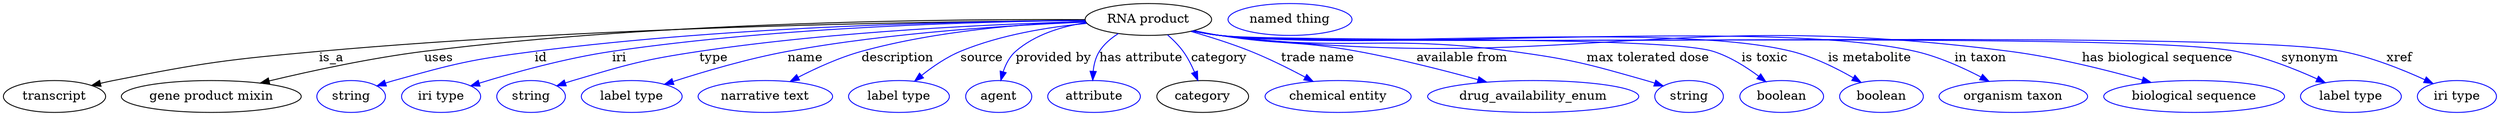 digraph {
	graph [bb="0,0,2794.4,123"];
	node [label="\N"];
	"RNA product"	[height=0.5,
		label="RNA product",
		pos="1285.2,105",
		width=1.9679];
	transcript	[height=0.5,
		pos="57.195,18",
		width=1.5887];
	"RNA product" -> transcript	[label=is_a,
		lp="368.19,61.5",
		pos="e,98.933,30.491 1214.4,103.85 1058.6,102.98 674.37,97.809 354.19,69 250.9,59.706 224.9,56.298 123.19,36 118.51,35.065 113.66,34.002 \
108.82,32.875"];
	"gene product mixin"	[height=0.5,
		pos="233.19,18",
		width=2.7984];
	"RNA product" -> "gene product mixin"	[label=uses,
		lp="487.69,61.5",
		pos="e,288.07,33.205 1214.1,104.85 1072.2,105.69 744.17,103.31 471.19,69 411.94,61.553 345.51,47.073 297.93,35.603"];
	id	[color=blue,
		height=0.5,
		label=string,
		pos="390.19,18",
		width=1.0652];
	"RNA product" -> id	[color=blue,
		label=id,
		lp="602.19,61.5",
		pos="e,419.19,29.966 1214.3,104.05 1089,103.33 820.01,98.147 595.19,69 524.48,59.833 506.84,55.278 438.19,36 435.09,35.128 431.89,34.158 \
428.69,33.138",
		style=solid];
	iri	[color=blue,
		height=0.5,
		label="iri type",
		pos="491.19,18",
		width=1.2277];
	"RNA product" -> iri	[color=blue,
		label=iri,
		lp="690.19,61.5",
		pos="e,524.21,29.992 1214.2,103.97 1101.1,103 873.06,97.295 682.19,69 630.37,61.317 572.35,44.986 534,33.071",
		style=solid];
	type	[color=blue,
		height=0.5,
		label=string,
		pos="592.19,18",
		width=1.0652];
	"RNA product" -> type	[color=blue,
		label=type,
		lp="796.19,61.5",
		pos="e,620.85,29.968 1214.5,102.68 1116.5,100.04 934.01,92.177 780.19,69 716.55,59.411 700.9,54.31 639.19,36 636.29,35.139 633.31,34.197 \
630.32,33.212",
		style=solid];
	name	[color=blue,
		height=0.5,
		label="label type",
		pos="705.19,18",
		width=1.5707];
	"RNA product" -> name	[color=blue,
		label=name,
		lp="898.19,61.5",
		pos="e,741.81,31.852 1215.1,102.13 1133.6,99.001 995.17,90.716 878.19,69 834.55,60.897 786.1,46.402 751.6,35.098",
		style=solid];
	description	[color=blue,
		height=0.5,
		label="narrative text",
		pos="855.19,18",
		width=2.0943];
	"RNA product" -> description	[color=blue,
		label=description,
		lp="1001.7,61.5",
		pos="e,882.55,35.021 1214.7,103.1 1148.2,100.69 1046.3,92.935 961.19,69 937.01,62.199 911.51,50.33 891.57,39.863",
		style=solid];
	source	[color=blue,
		height=0.5,
		label="label type",
		pos="1005.2,18",
		width=1.5707];
	"RNA product" -> source	[color=blue,
		label=source,
		lp="1095.2,61.5",
		pos="e,1021.9,35.367 1215.8,101.15 1172.8,97.349 1117,88.665 1071.2,69 1056.1,62.508 1041.3,51.813 1029.5,41.977",
		style=solid];
	"provided by"	[color=blue,
		height=0.5,
		label=agent,
		pos="1117.2,18",
		width=1.0291];
	"RNA product" -> "provided by"	[color=blue,
		label="provided by",
		lp="1174.7,61.5",
		pos="e,1118.1,36.109 1223.2,96.228 1186.8,90.478 1145.5,81.473 1132.2,69 1125.8,63.014 1122.1,54.417 1120,46.035",
		style=solid];
	"has attribute"	[color=blue,
		height=0.5,
		label=attribute,
		pos="1224.2,18",
		width=1.4443];
	"RNA product" -> "has attribute"	[color=blue,
		label="has attribute",
		lp="1272.2,61.5",
		pos="e,1220.5,36.342 1247.3,89.659 1238.6,84.504 1230.3,77.733 1225.2,69 1221.3,62.31 1220,54.197 1219.9,46.47",
		style=solid];
	category	[height=0.5,
		pos="1345.2,18",
		width=1.4263];
	"RNA product" -> category	[color=blue,
		label=category,
		lp="1363.7,61.5",
		pos="e,1339.7,36.124 1306.1,87.577 1312.1,82.122 1318.4,75.713 1323.2,69 1328.3,61.869 1332.6,53.37 1336,45.42",
		style=solid];
	"trade name"	[color=blue,
		height=0.5,
		label="chemical entity",
		pos="1496.2,18",
		width=2.2748];
	"RNA product" -> "trade name"	[color=blue,
		label="trade name",
		lp="1473.2,61.5",
		pos="e,1468.4,35.019 1332.4,91.541 1353.2,85.542 1377.7,77.749 1399.2,69 1419.7,60.66 1441.6,49.537 1459.5,39.9",
		style=solid];
	"available from"	[color=blue,
		height=0.5,
		label=drug_availability_enum,
		pos="1714.2,18",
		width=3.2858];
	"RNA product" -> "available from"	[color=blue,
		label="available from",
		lp="1635.7,61.5",
		pos="e,1662.2,34.282 1336.1,92.308 1345.4,90.376 1355.1,88.513 1364.2,87 1432.2,75.739 1450.4,81.545 1518.2,69 1563.5,60.608 1613.9,47.676 \
1652.2,37.066",
		style=solid];
	"max tolerated dose"	[color=blue,
		height=0.5,
		label=string,
		pos="1889.2,18",
		width=1.0652];
	"RNA product" -> "max tolerated dose"	[color=blue,
		label="max tolerated dose",
		lp="1844.2,61.5",
		pos="e,1860.2,29.922 1334.7,92.101 1344.4,90.117 1354.6,88.288 1364.2,87 1508.5,67.63 1547,88.701 1691.2,69 1758.8,59.761 1775.6,54.764 \
1841.2,36 1844.3,35.113 1847.5,34.133 1850.7,33.106",
		style=solid];
	"is toxic"	[color=blue,
		height=0.5,
		label=boolean,
		pos="1992.2,18",
		width=1.2999];
	"RNA product" -> "is toxic"	[color=blue,
		label="is toxic",
		lp="1974.2,61.5",
		pos="e,1974.6,34.897 1334.3,92.015 1344.1,90.011 1354.4,88.198 1364.2,87 1425.2,79.503 1858.7,87.77 1917.2,69 1935.2,63.223 1952.9,51.75 \
1966.6,41.25",
		style=solid];
	"is metabolite"	[color=blue,
		height=0.5,
		label=boolean,
		pos="2104.2,18",
		width=1.2999];
	"RNA product" -> "is metabolite"	[color=blue,
		label="is metabolite",
		lp="2092.2,61.5",
		pos="e,2081.5,33.973 1334.3,91.98 1344.1,89.98 1354.4,88.176 1364.2,87 1505.4,69.962 1866.2,103.63 2004.2,69 2028.5,62.91 2053.6,50.275 \
2072.7,39.231",
		style=solid];
	"in taxon"	[color=blue,
		height=0.5,
		label="organism taxon",
		pos="2252.2,18",
		width=2.3109];
	"RNA product" -> "in taxon"	[color=blue,
		label="in taxon",
		lp="2216.2,61.5",
		pos="e,2225.1,35.224 1334.3,91.942 1344.1,89.944 1354.4,88.152 1364.2,87 1536.2,66.696 1974.5,107.9 2143.2,69 2168.7,63.119 2195.5,50.952 \
2216.1,40.093",
		style=solid];
	"has biological sequence"	[color=blue,
		height=0.5,
		label="biological sequence",
		pos="2455.2,18",
		width=2.8164];
	"RNA product" -> "has biological sequence"	[color=blue,
		label="has biological sequence",
		lp="2414.7,61.5",
		pos="e,2406.6,33.959 1334.3,91.92 1344.1,89.925 1354.4,88.138 1364.2,87 1755,41.409 1859.1,119.7 2249.2,69 2299.8,62.428 2356,48.32 2396.9,\
36.761",
		style=solid];
	synonym	[color=blue,
		height=0.5,
		label="label type",
		pos="2631.2,18",
		width=1.5707];
	"RNA product" -> synonym	[color=blue,
		label=synonym,
		lp="2586.2,61.5",
		pos="e,2602.6,33.588 1334.3,91.885 1344.1,89.893 1354.4,88.116 1364.2,87 1489.9,72.617 2379,93.414 2503.2,69 2534.7,62.798 2568.6,49.267 \
2593.5,37.843",
		style=solid];
	xref	[color=blue,
		height=0.5,
		label="iri type",
		pos="2750.2,18",
		width=1.2277];
	"RNA product" -> xref	[color=blue,
		label=xref,
		lp="2686.7,61.5",
		pos="e,2723.6,32.654 1334.3,91.874 1344.1,89.882 1354.4,88.109 1364.2,87 1503.1,71.219 2485,95.861 2622.2,69 2654.6,62.659 2689.3,48.572 \
2714.5,36.961",
		style=solid];
	"named thing_category"	[color=blue,
		height=0.5,
		label="named thing",
		pos="1443.2,105",
		width=1.9318];
}
